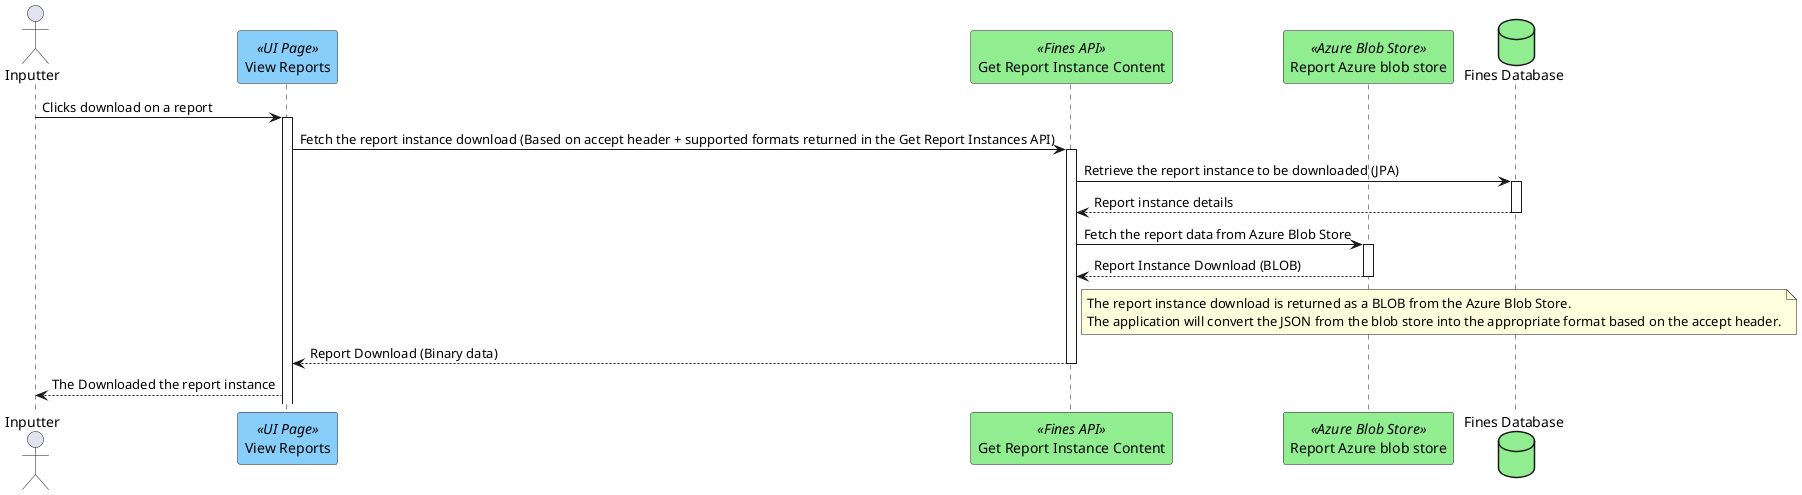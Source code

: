 @startuml
actor "Inputter" as user
participant "View Reports" as viewReportsInstances <<UI Page>> #lightskyblue
participant "Get Report Instance Content" as getReportInstanceDownload <<Fines API>> #lightgreen
participant "Report Azure blob store" as reportBlobStore <<Azure Blob Store>> #lightgreen
database "Fines Database" as db #lightgreen

user -> viewReportsInstances ++: Clicks download on a report
viewReportsInstances -> getReportInstanceDownload ++ : Fetch the report instance download (Based on accept header + supported formats returned in the Get Report Instances API)
getReportInstanceDownload -> db ++ : Retrieve the report instance to be downloaded (JPA)
getReportInstanceDownload <-- db -- : Report instance details
getReportInstanceDownload -> reportBlobStore ++ : Fetch the report data from Azure Blob Store
getReportInstanceDownload <-- reportBlobStore -- : Report Instance Download (BLOB)
note right of getReportInstanceDownload
The report instance download is returned as a BLOB from the Azure Blob Store.
The application will convert the JSON from the blob store into the appropriate format based on the accept header.
end note
viewReportsInstances <-- getReportInstanceDownload -- : Report Download (Binary data)
user <-- viewReportsInstances: The Downloaded the report instance

@enduml